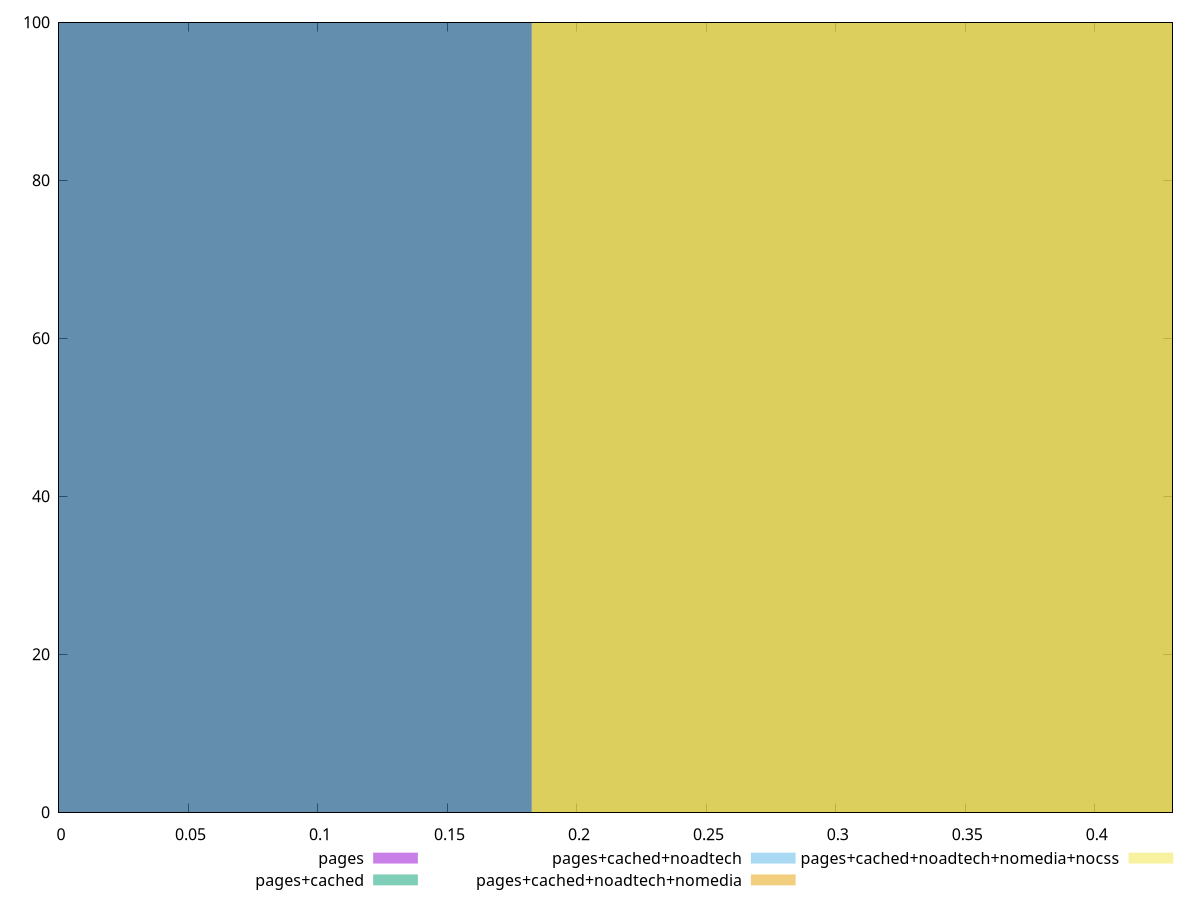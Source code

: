 reset

$pages <<EOF
0 100
EOF

$pagesCached <<EOF
0 100
EOF

$pagesCachedNoadtech <<EOF
0.36516448465098 100
EOF

$pagesCachedNoadtechNomedia <<EOF
0.36516448465098 100
EOF

$pagesCachedNoadtechNomediaNocss <<EOF
0.36516448465098 100
EOF

set key outside below
set boxwidth 0.36516448465098
set xrange [0:0.43]
set yrange [0:100]
set trange [0:100]
set style fill transparent solid 0.5 noborder
set terminal svg size 640, 530 enhanced background rgb 'white'
set output "report_00018_2021-02-10T15-25-16.877Z/uses-text-compression/comparison/histogram/all_score.svg"

plot $pages title "pages" with boxes, \
     $pagesCached title "pages+cached" with boxes, \
     $pagesCachedNoadtech title "pages+cached+noadtech" with boxes, \
     $pagesCachedNoadtechNomedia title "pages+cached+noadtech+nomedia" with boxes, \
     $pagesCachedNoadtechNomediaNocss title "pages+cached+noadtech+nomedia+nocss" with boxes

reset
